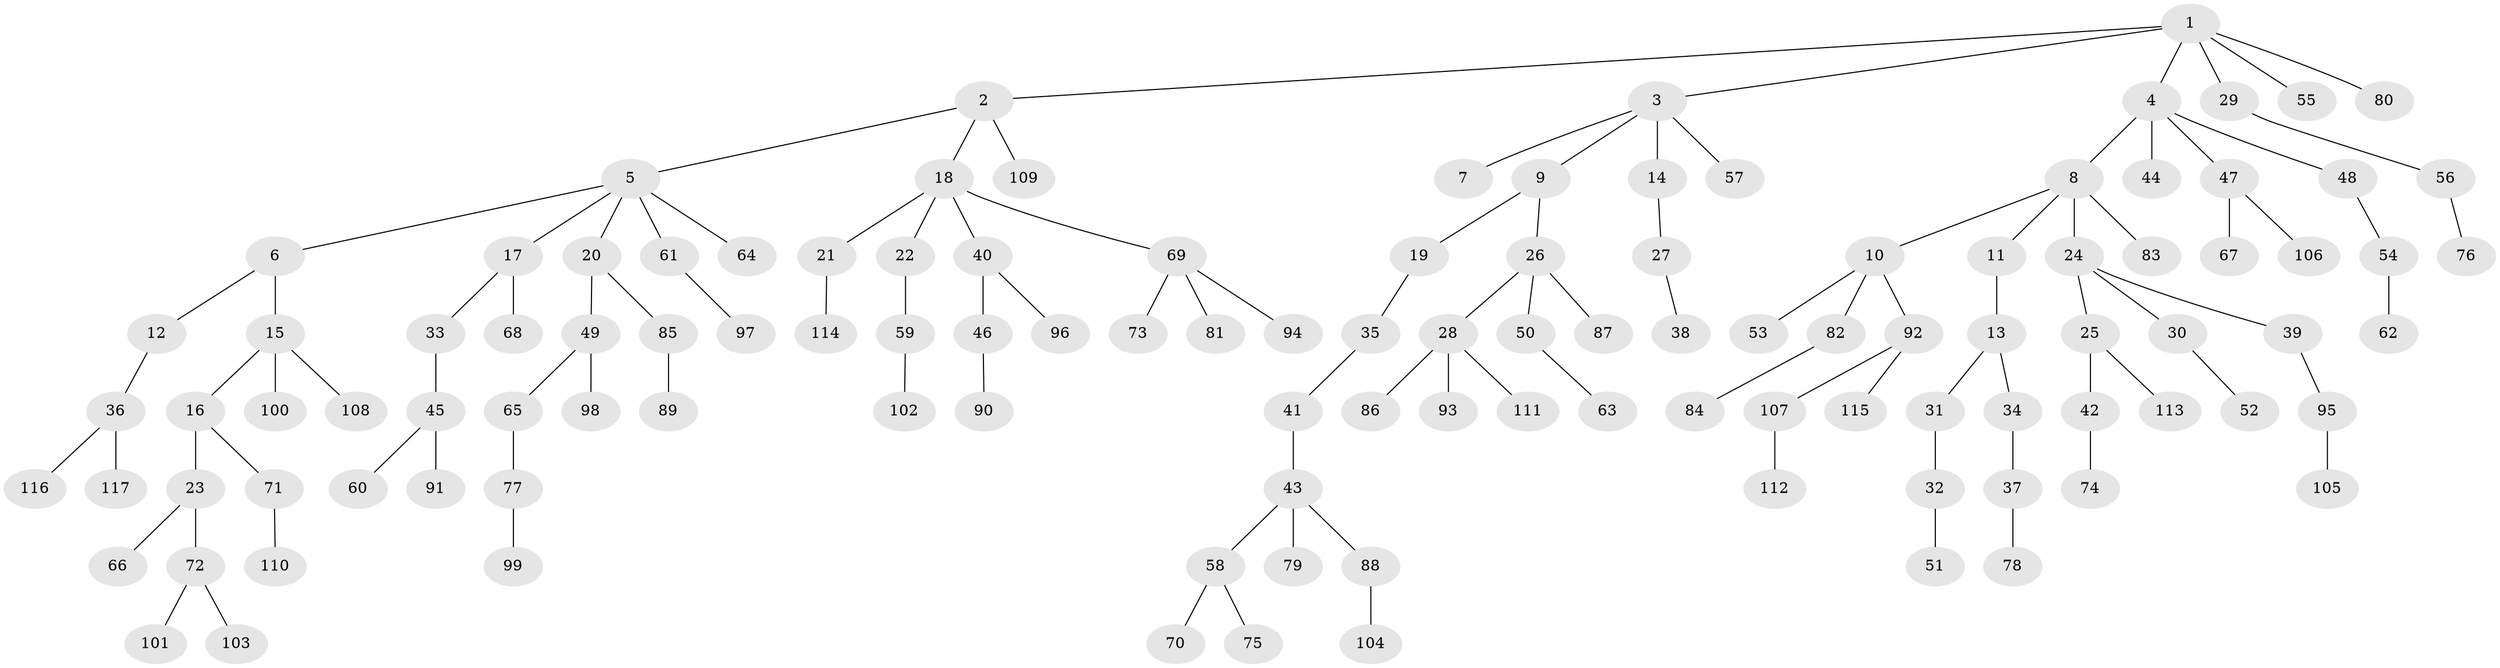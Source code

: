 // coarse degree distribution, {2: 0.2839506172839506, 4: 0.06172839506172839, 1: 0.5555555555555556, 5: 0.04938271604938271, 17: 0.012345679012345678, 3: 0.024691358024691357, 6: 0.012345679012345678}
// Generated by graph-tools (version 1.1) at 2025/57/03/04/25 21:57:08]
// undirected, 117 vertices, 116 edges
graph export_dot {
graph [start="1"]
  node [color=gray90,style=filled];
  1;
  2;
  3;
  4;
  5;
  6;
  7;
  8;
  9;
  10;
  11;
  12;
  13;
  14;
  15;
  16;
  17;
  18;
  19;
  20;
  21;
  22;
  23;
  24;
  25;
  26;
  27;
  28;
  29;
  30;
  31;
  32;
  33;
  34;
  35;
  36;
  37;
  38;
  39;
  40;
  41;
  42;
  43;
  44;
  45;
  46;
  47;
  48;
  49;
  50;
  51;
  52;
  53;
  54;
  55;
  56;
  57;
  58;
  59;
  60;
  61;
  62;
  63;
  64;
  65;
  66;
  67;
  68;
  69;
  70;
  71;
  72;
  73;
  74;
  75;
  76;
  77;
  78;
  79;
  80;
  81;
  82;
  83;
  84;
  85;
  86;
  87;
  88;
  89;
  90;
  91;
  92;
  93;
  94;
  95;
  96;
  97;
  98;
  99;
  100;
  101;
  102;
  103;
  104;
  105;
  106;
  107;
  108;
  109;
  110;
  111;
  112;
  113;
  114;
  115;
  116;
  117;
  1 -- 2;
  1 -- 3;
  1 -- 4;
  1 -- 29;
  1 -- 55;
  1 -- 80;
  2 -- 5;
  2 -- 18;
  2 -- 109;
  3 -- 7;
  3 -- 9;
  3 -- 14;
  3 -- 57;
  4 -- 8;
  4 -- 44;
  4 -- 47;
  4 -- 48;
  5 -- 6;
  5 -- 17;
  5 -- 20;
  5 -- 61;
  5 -- 64;
  6 -- 12;
  6 -- 15;
  8 -- 10;
  8 -- 11;
  8 -- 24;
  8 -- 83;
  9 -- 19;
  9 -- 26;
  10 -- 53;
  10 -- 82;
  10 -- 92;
  11 -- 13;
  12 -- 36;
  13 -- 31;
  13 -- 34;
  14 -- 27;
  15 -- 16;
  15 -- 100;
  15 -- 108;
  16 -- 23;
  16 -- 71;
  17 -- 33;
  17 -- 68;
  18 -- 21;
  18 -- 22;
  18 -- 40;
  18 -- 69;
  19 -- 35;
  20 -- 49;
  20 -- 85;
  21 -- 114;
  22 -- 59;
  23 -- 66;
  23 -- 72;
  24 -- 25;
  24 -- 30;
  24 -- 39;
  25 -- 42;
  25 -- 113;
  26 -- 28;
  26 -- 50;
  26 -- 87;
  27 -- 38;
  28 -- 86;
  28 -- 93;
  28 -- 111;
  29 -- 56;
  30 -- 52;
  31 -- 32;
  32 -- 51;
  33 -- 45;
  34 -- 37;
  35 -- 41;
  36 -- 116;
  36 -- 117;
  37 -- 78;
  39 -- 95;
  40 -- 46;
  40 -- 96;
  41 -- 43;
  42 -- 74;
  43 -- 58;
  43 -- 79;
  43 -- 88;
  45 -- 60;
  45 -- 91;
  46 -- 90;
  47 -- 67;
  47 -- 106;
  48 -- 54;
  49 -- 65;
  49 -- 98;
  50 -- 63;
  54 -- 62;
  56 -- 76;
  58 -- 70;
  58 -- 75;
  59 -- 102;
  61 -- 97;
  65 -- 77;
  69 -- 73;
  69 -- 81;
  69 -- 94;
  71 -- 110;
  72 -- 101;
  72 -- 103;
  77 -- 99;
  82 -- 84;
  85 -- 89;
  88 -- 104;
  92 -- 107;
  92 -- 115;
  95 -- 105;
  107 -- 112;
}
